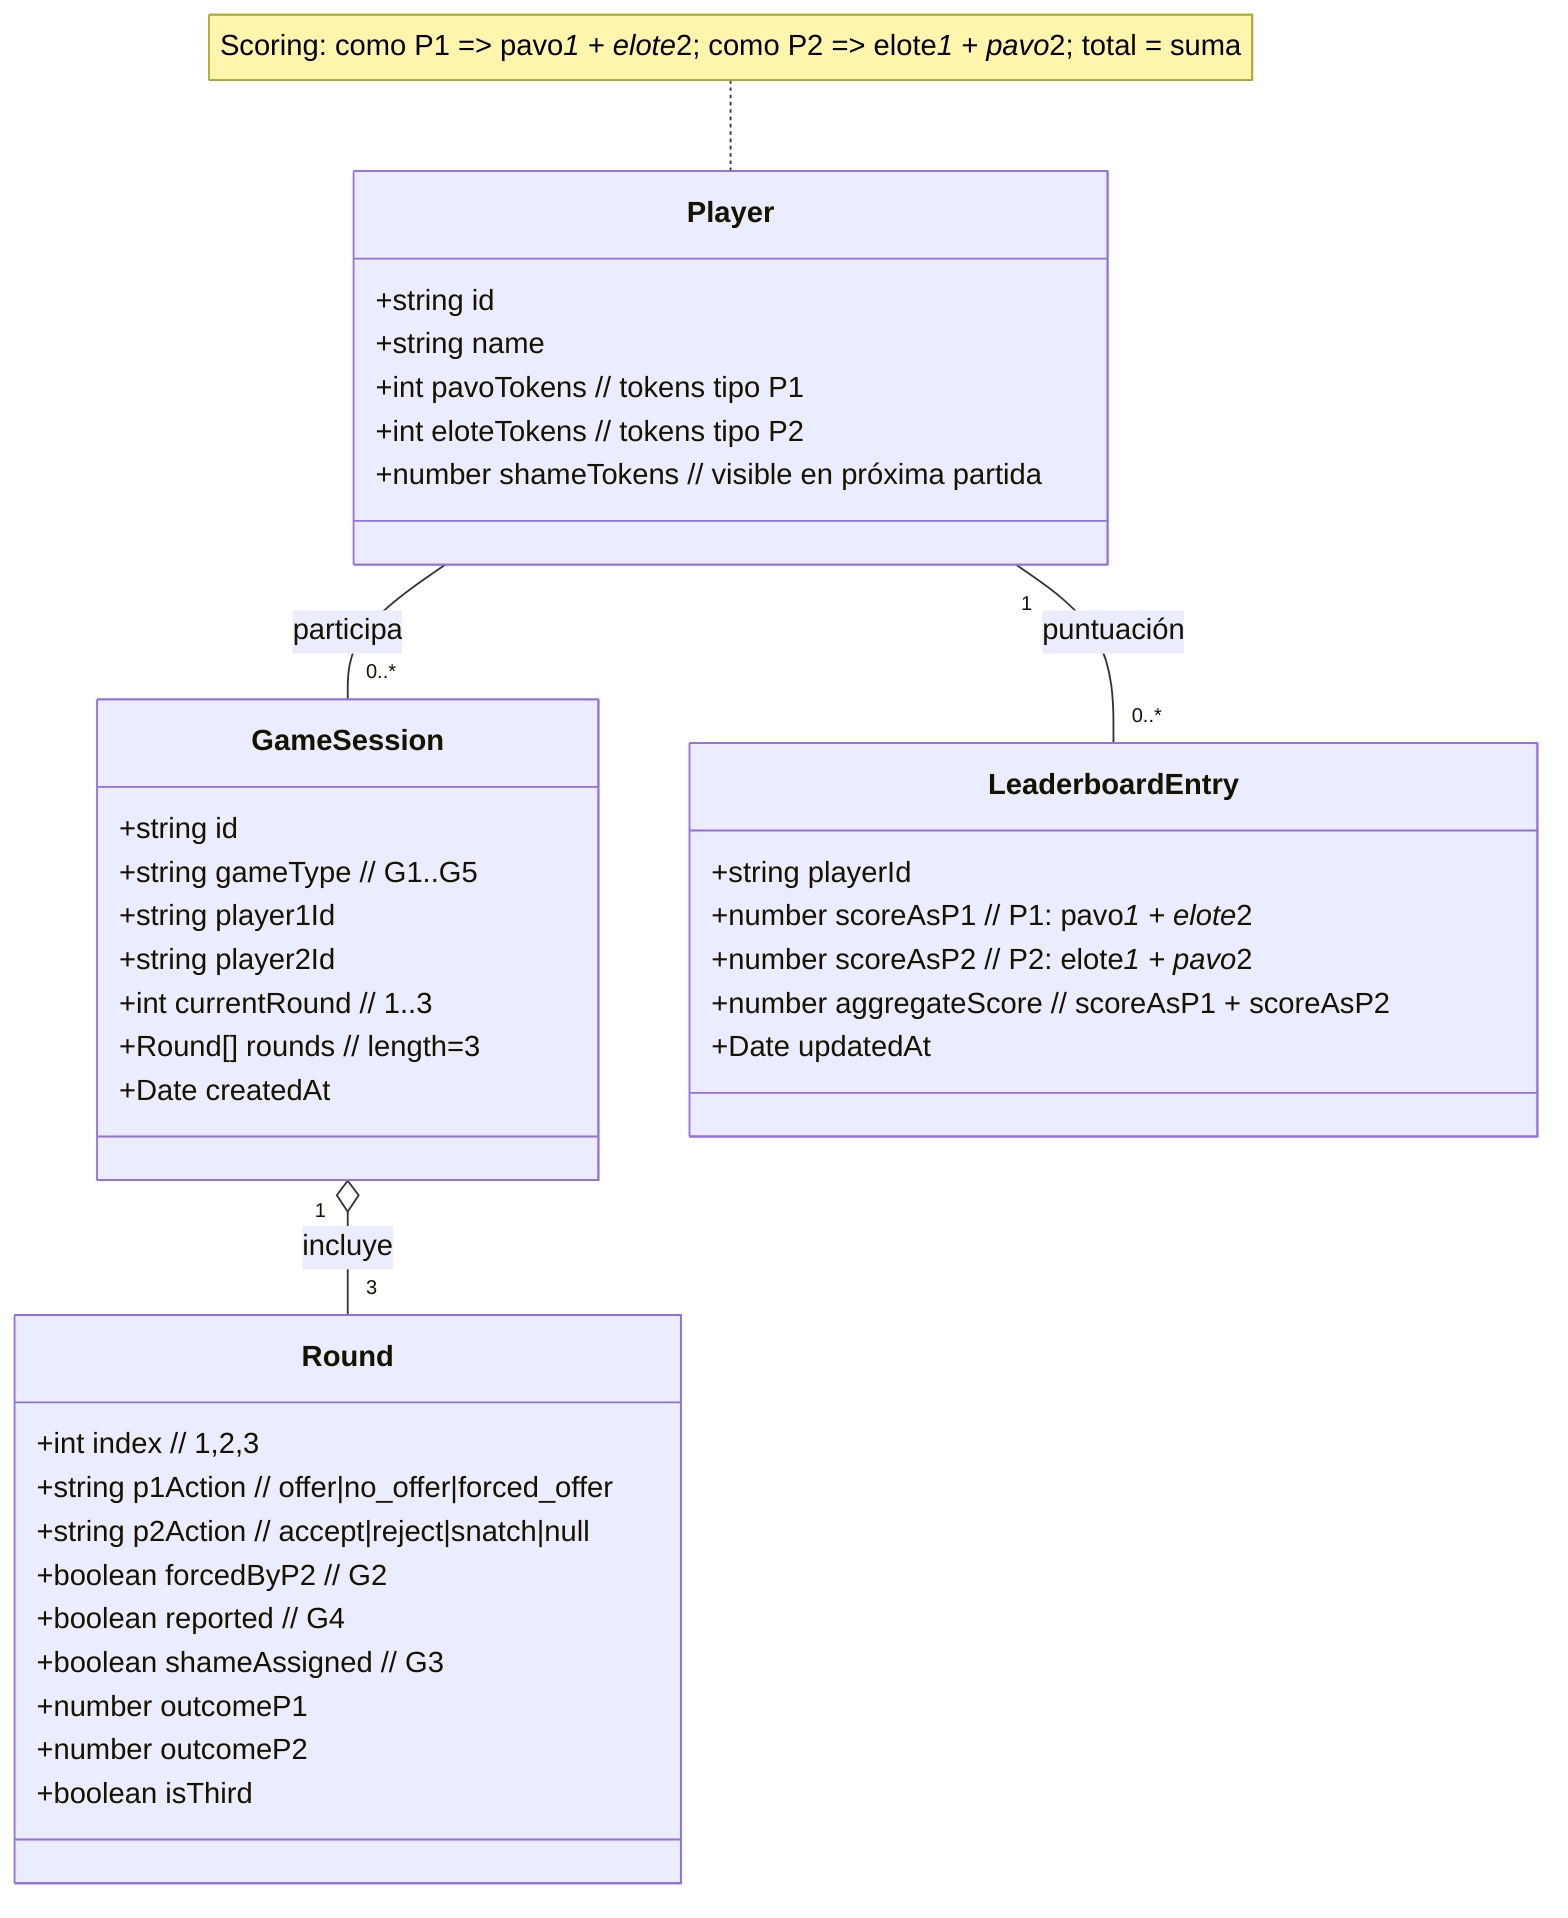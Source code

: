 classDiagram
  class Player {
    +string id
    +string name
    +int    pavoTokens   // tokens tipo P1
    +int    eloteTokens  // tokens tipo P2
    +number shameTokens  // visible en próxima partida
  }
  note for Player "Scoring: como P1 => pavo*1 + elote*2; como P2 => elote*1 + pavo*2; total = suma"

  class GameSession {
    +string id
    +string gameType  // G1..G5
    +string player1Id
    +string player2Id
    +int    currentRound // 1..3
    +Round[] rounds      // length=3
    +Date   createdAt
  }

  class Round {
    +int index           // 1,2,3
    +string p1Action     // offer|no_offer|forced_offer
    +string p2Action     // accept|reject|snatch|null
    +boolean forcedByP2  // G2
    +boolean reported    // G4
    +boolean shameAssigned // G3
    +number outcomeP1
    +number outcomeP2
    +boolean isThird
  }

  class LeaderboardEntry {
    +string playerId
    +number scoreAsP1       // P1: pavo*1 + elote*2
    +number scoreAsP2       // P2: elote*1 + pavo*2
    +number aggregateScore  // scoreAsP1 + scoreAsP2
    +Date   updatedAt
  }

  Player "1" -- "0..*" GameSession : participa
  GameSession "1" o-- "3" Round : incluye
  Player "1" -- "0..*" LeaderboardEntry : puntuación
